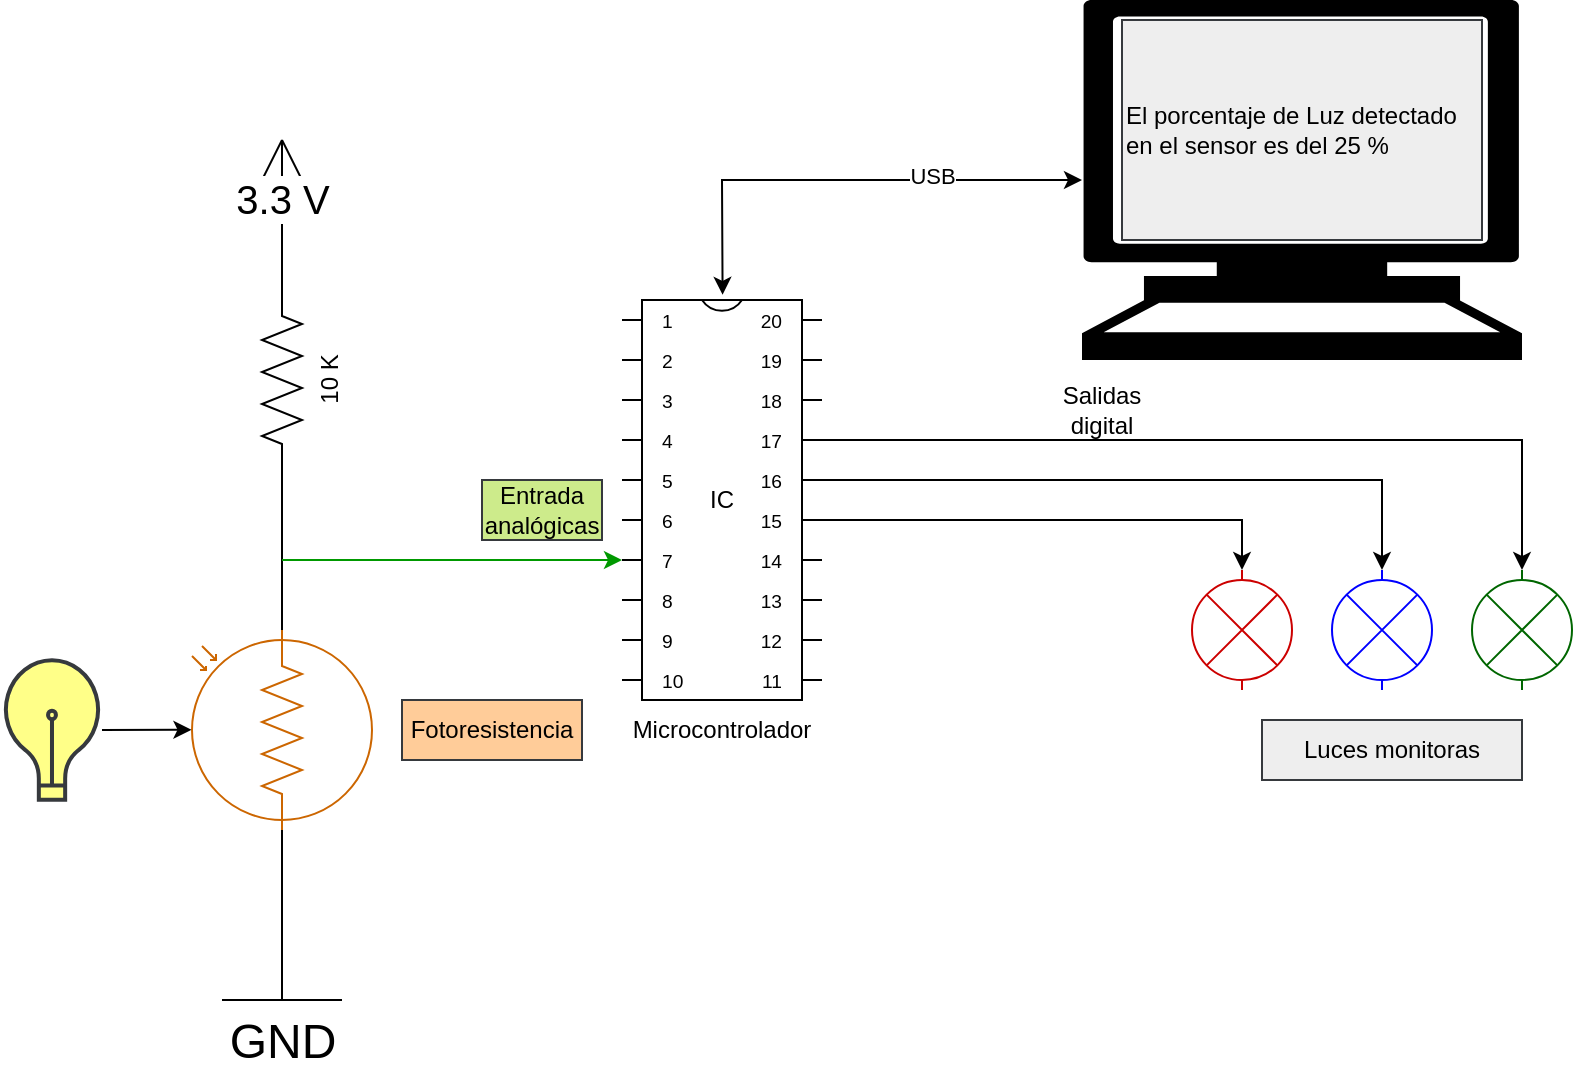 <mxfile version="22.0.2" type="device" pages="2">
  <diagram name="esquema" id="hjMt9iPzKAaseaPtPMlY">
    <mxGraphModel dx="1320" dy="970" grid="1" gridSize="10" guides="1" tooltips="1" connect="1" arrows="1" fold="1" page="1" pageScale="1" pageWidth="1100" pageHeight="850" math="0" shadow="0">
      <root>
        <mxCell id="0" />
        <mxCell id="1" parent="0" />
        <mxCell id="qRvLwgGvRC0xp7tfqWwg-1" value="" style="verticalLabelPosition=bottom;shadow=0;dashed=0;align=center;html=1;verticalAlign=top;shape=mxgraph.electrical.opto_electronics.photo_resistor_3;rotation=-90;strokeColor=#CC6600;" parent="1" vertex="1">
          <mxGeometry x="270" y="440" width="100" height="90" as="geometry" />
        </mxCell>
        <mxCell id="qRvLwgGvRC0xp7tfqWwg-4" value="10 K" style="pointerEvents=1;verticalLabelPosition=bottom;shadow=0;dashed=0;align=center;html=1;verticalAlign=top;shape=mxgraph.electrical.resistors.resistor_2;rotation=-90;" parent="1" vertex="1">
          <mxGeometry x="270" y="300" width="100" height="20" as="geometry" />
        </mxCell>
        <mxCell id="qRvLwgGvRC0xp7tfqWwg-9" value="IC" style="shadow=0;dashed=0;align=center;html=1;strokeWidth=1;shape=mxgraph.electrical.logic_gates.dual_inline_ic;labelNames=a,b,c,d,e,f,g,h,i,j,k,l,m,n,o,p,q,r,s,t;whiteSpace=wrap;" parent="1" vertex="1">
          <mxGeometry x="490" y="270" width="100" height="200" as="geometry" />
        </mxCell>
        <mxCell id="qRvLwgGvRC0xp7tfqWwg-16" value="" style="shape=mxgraph.signs.tech.computer;html=1;pointerEvents=1;fillColor=#000000;strokeColor=none;verticalLabelPosition=bottom;verticalAlign=top;align=center;" parent="1" vertex="1">
          <mxGeometry x="720" y="120" width="220" height="180" as="geometry" />
        </mxCell>
        <mxCell id="qRvLwgGvRC0xp7tfqWwg-17" value="GND" style="pointerEvents=1;verticalLabelPosition=bottom;shadow=0;dashed=0;align=center;html=1;verticalAlign=top;shape=mxgraph.electrical.signal_sources.vss2;fontSize=24;flipV=1;" parent="1" vertex="1">
          <mxGeometry x="290" y="580" width="60" height="40" as="geometry" />
        </mxCell>
        <mxCell id="qRvLwgGvRC0xp7tfqWwg-20" value="" style="endArrow=none;html=1;rounded=0;entryX=0;entryY=0.5;entryDx=0;entryDy=0;entryPerimeter=0;exitX=1;exitY=0.5;exitDx=0;exitDy=0;exitPerimeter=0;" parent="1" source="qRvLwgGvRC0xp7tfqWwg-1" target="qRvLwgGvRC0xp7tfqWwg-4" edge="1">
          <mxGeometry width="50" height="50" relative="1" as="geometry">
            <mxPoint x="320" y="430" as="sourcePoint" />
            <mxPoint x="590" y="490" as="targetPoint" />
          </mxGeometry>
        </mxCell>
        <mxCell id="qRvLwgGvRC0xp7tfqWwg-21" value="" style="endArrow=none;html=1;rounded=0;entryX=0;entryY=0.5;entryDx=0;entryDy=0;entryPerimeter=0;exitX=0.5;exitY=1;exitDx=0;exitDy=0;exitPerimeter=0;" parent="1" source="qRvLwgGvRC0xp7tfqWwg-17" target="qRvLwgGvRC0xp7tfqWwg-1" edge="1">
          <mxGeometry width="50" height="50" relative="1" as="geometry">
            <mxPoint x="300" y="650" as="sourcePoint" />
            <mxPoint x="350" y="600" as="targetPoint" />
          </mxGeometry>
        </mxCell>
        <mxCell id="qRvLwgGvRC0xp7tfqWwg-22" value="" style="endArrow=classic;html=1;rounded=0;entryX=0;entryY=0;entryDx=0;entryDy=130;entryPerimeter=0;fillColor=#cdeb8b;strokeColor=#009900;" parent="1" target="qRvLwgGvRC0xp7tfqWwg-9" edge="1">
          <mxGeometry width="50" height="50" relative="1" as="geometry">
            <mxPoint x="320" y="400" as="sourcePoint" />
            <mxPoint x="330" y="430" as="targetPoint" />
          </mxGeometry>
        </mxCell>
        <mxCell id="qRvLwgGvRC0xp7tfqWwg-23" value="" style="endArrow=classic;startArrow=classic;html=1;rounded=0;entryX=0;entryY=0.5;entryDx=0;entryDy=0;entryPerimeter=0;exitX=0.503;exitY=-0.013;exitDx=0;exitDy=0;exitPerimeter=0;" parent="1" source="qRvLwgGvRC0xp7tfqWwg-9" target="qRvLwgGvRC0xp7tfqWwg-16" edge="1">
          <mxGeometry width="50" height="50" relative="1" as="geometry">
            <mxPoint x="570" y="220" as="sourcePoint" />
            <mxPoint x="620" y="170" as="targetPoint" />
            <Array as="points">
              <mxPoint x="540" y="210" />
            </Array>
          </mxGeometry>
        </mxCell>
        <mxCell id="qRvLwgGvRC0xp7tfqWwg-24" value="USB" style="edgeLabel;html=1;align=center;verticalAlign=middle;resizable=0;points=[];" parent="qRvLwgGvRC0xp7tfqWwg-23" vertex="1" connectable="0">
          <mxGeometry x="0.369" y="2" relative="1" as="geometry">
            <mxPoint as="offset" />
          </mxGeometry>
        </mxCell>
        <mxCell id="qRvLwgGvRC0xp7tfqWwg-29" value="" style="endArrow=none;html=1;rounded=0;" parent="1" edge="1">
          <mxGeometry width="50" height="50" relative="1" as="geometry">
            <mxPoint x="310" y="210" as="sourcePoint" />
            <mxPoint x="320" y="190" as="targetPoint" />
          </mxGeometry>
        </mxCell>
        <mxCell id="qRvLwgGvRC0xp7tfqWwg-30" value="" style="endArrow=none;html=1;rounded=0;" parent="1" edge="1">
          <mxGeometry width="50" height="50" relative="1" as="geometry">
            <mxPoint x="330" y="210" as="sourcePoint" />
            <mxPoint x="320" y="190" as="targetPoint" />
          </mxGeometry>
        </mxCell>
        <mxCell id="qRvLwgGvRC0xp7tfqWwg-31" value="" style="endArrow=none;html=1;rounded=0;" parent="1" edge="1">
          <mxGeometry width="50" height="50" relative="1" as="geometry">
            <mxPoint x="320" y="190" as="sourcePoint" />
            <mxPoint x="320" y="260" as="targetPoint" />
          </mxGeometry>
        </mxCell>
        <mxCell id="qRvLwgGvRC0xp7tfqWwg-32" value="3.3 V" style="edgeLabel;html=1;align=center;verticalAlign=middle;resizable=0;points=[];fontStyle=0;fontSize=20;" parent="qRvLwgGvRC0xp7tfqWwg-31" vertex="1" connectable="0">
          <mxGeometry x="-0.166" relative="1" as="geometry">
            <mxPoint as="offset" />
          </mxGeometry>
        </mxCell>
        <mxCell id="qRvLwgGvRC0xp7tfqWwg-34" value="" style="html=1;verticalLabelPosition=bottom;align=center;labelBackgroundColor=#ffffff;verticalAlign=top;strokeWidth=2;strokeColor=#36393d;shadow=0;dashed=0;shape=mxgraph.ios7.icons.lightbulb;fillColor=#ffff88;" parent="1" vertex="1">
          <mxGeometry x="180" y="450.15" width="50" height="69.7" as="geometry" />
        </mxCell>
        <mxCell id="qRvLwgGvRC0xp7tfqWwg-35" value="" style="endArrow=classic;html=1;rounded=0;entryX=0.501;entryY=-0.003;entryDx=0;entryDy=0;entryPerimeter=0;" parent="1" source="qRvLwgGvRC0xp7tfqWwg-34" target="qRvLwgGvRC0xp7tfqWwg-1" edge="1">
          <mxGeometry width="50" height="50" relative="1" as="geometry">
            <mxPoint x="410" y="550" as="sourcePoint" />
            <mxPoint x="270" y="500" as="targetPoint" />
          </mxGeometry>
        </mxCell>
        <mxCell id="qRvLwgGvRC0xp7tfqWwg-42" value="" style="pointerEvents=1;verticalLabelPosition=bottom;shadow=0;dashed=0;align=center;html=1;verticalAlign=top;shape=mxgraph.electrical.miscellaneous.light_bulb;rotation=90;strokeColor=#CC0000;" parent="1" vertex="1">
          <mxGeometry x="770" y="410" width="60" height="50" as="geometry" />
        </mxCell>
        <mxCell id="qRvLwgGvRC0xp7tfqWwg-43" value="" style="pointerEvents=1;verticalLabelPosition=bottom;shadow=0;dashed=0;align=center;html=1;verticalAlign=top;shape=mxgraph.electrical.miscellaneous.light_bulb;rotation=90;strokeColor=#006600;" parent="1" vertex="1">
          <mxGeometry x="910" y="410" width="60" height="50" as="geometry" />
        </mxCell>
        <mxCell id="qRvLwgGvRC0xp7tfqWwg-44" value="" style="pointerEvents=1;verticalLabelPosition=bottom;shadow=0;dashed=0;align=center;html=1;verticalAlign=top;shape=mxgraph.electrical.miscellaneous.light_bulb;rotation=90;strokeColor=#0000FF;" parent="1" vertex="1">
          <mxGeometry x="840" y="410" width="60" height="50" as="geometry" />
        </mxCell>
        <mxCell id="qRvLwgGvRC0xp7tfqWwg-46" style="edgeStyle=orthogonalEdgeStyle;rounded=0;orthogonalLoop=1;jettySize=auto;html=1;exitX=1;exitY=0;exitDx=0;exitDy=110;exitPerimeter=0;entryX=0;entryY=0.5;entryDx=0;entryDy=0;entryPerimeter=0;" parent="1" source="qRvLwgGvRC0xp7tfqWwg-9" target="qRvLwgGvRC0xp7tfqWwg-42" edge="1">
          <mxGeometry relative="1" as="geometry" />
        </mxCell>
        <mxCell id="qRvLwgGvRC0xp7tfqWwg-47" style="edgeStyle=orthogonalEdgeStyle;rounded=0;orthogonalLoop=1;jettySize=auto;html=1;exitX=1;exitY=0;exitDx=0;exitDy=90;exitPerimeter=0;entryX=0;entryY=0.5;entryDx=0;entryDy=0;entryPerimeter=0;" parent="1" source="qRvLwgGvRC0xp7tfqWwg-9" target="qRvLwgGvRC0xp7tfqWwg-44" edge="1">
          <mxGeometry relative="1" as="geometry" />
        </mxCell>
        <mxCell id="qRvLwgGvRC0xp7tfqWwg-48" style="edgeStyle=orthogonalEdgeStyle;rounded=0;orthogonalLoop=1;jettySize=auto;html=1;exitX=1;exitY=0;exitDx=0;exitDy=70;exitPerimeter=0;entryX=0;entryY=0.5;entryDx=0;entryDy=0;entryPerimeter=0;" parent="1" source="qRvLwgGvRC0xp7tfqWwg-9" target="qRvLwgGvRC0xp7tfqWwg-43" edge="1">
          <mxGeometry relative="1" as="geometry" />
        </mxCell>
        <mxCell id="qRvLwgGvRC0xp7tfqWwg-49" value="Fotoresistencia" style="text;html=1;strokeColor=#36393d;fillColor=#ffcc99;align=center;verticalAlign=middle;whiteSpace=wrap;rounded=0;" parent="1" vertex="1">
          <mxGeometry x="380" y="470" width="90" height="30" as="geometry" />
        </mxCell>
        <mxCell id="qRvLwgGvRC0xp7tfqWwg-50" value="Luces monitoras" style="text;html=1;strokeColor=#36393d;fillColor=#eeeeee;align=center;verticalAlign=middle;whiteSpace=wrap;rounded=0;" parent="1" vertex="1">
          <mxGeometry x="810" y="480" width="130" height="30" as="geometry" />
        </mxCell>
        <mxCell id="qRvLwgGvRC0xp7tfqWwg-51" value="Entrada analógicas" style="text;html=1;strokeColor=#36393d;fillColor=#cdeb8b;align=center;verticalAlign=middle;whiteSpace=wrap;rounded=0;" parent="1" vertex="1">
          <mxGeometry x="420" y="360" width="60" height="30" as="geometry" />
        </mxCell>
        <mxCell id="qRvLwgGvRC0xp7tfqWwg-52" value="Salidas digital" style="text;html=1;strokeColor=none;fillColor=none;align=center;verticalAlign=middle;whiteSpace=wrap;rounded=0;" parent="1" vertex="1">
          <mxGeometry x="700" y="310" width="60" height="30" as="geometry" />
        </mxCell>
        <mxCell id="qRvLwgGvRC0xp7tfqWwg-53" value="El porcentaje de Luz detectado en el sensor es del 25 %" style="text;html=1;strokeColor=#36393d;fillColor=#eeeeee;align=left;verticalAlign=middle;whiteSpace=wrap;rounded=0;" parent="1" vertex="1">
          <mxGeometry x="740" y="130" width="180" height="110" as="geometry" />
        </mxCell>
        <mxCell id="qRvLwgGvRC0xp7tfqWwg-54" value="Microcontrolador" style="text;html=1;strokeColor=none;fillColor=none;align=center;verticalAlign=middle;whiteSpace=wrap;rounded=0;" parent="1" vertex="1">
          <mxGeometry x="490" y="470" width="100" height="30" as="geometry" />
        </mxCell>
      </root>
    </mxGraphModel>
  </diagram>
  <diagram id="g5JLZ4euQ82lR4TPCpVT" name="algoritmo">
    <mxGraphModel dx="1320" dy="970" grid="1" gridSize="10" guides="1" tooltips="1" connect="1" arrows="1" fold="1" page="1" pageScale="1" pageWidth="1100" pageHeight="850" math="0" shadow="0">
      <root>
        <mxCell id="0" />
        <mxCell id="1" parent="0" />
        <mxCell id="w_ivEqjEJ0EUp2kRddCD-4" style="edgeStyle=orthogonalEdgeStyle;rounded=0;orthogonalLoop=1;jettySize=auto;html=1;exitX=0.5;exitY=1;exitDx=0;exitDy=0;exitPerimeter=0;entryX=0.5;entryY=0;entryDx=0;entryDy=0;" parent="1" source="amwCYy8vVHqJ8S_3RTdE-1" target="w_ivEqjEJ0EUp2kRddCD-1" edge="1">
          <mxGeometry relative="1" as="geometry" />
        </mxCell>
        <mxCell id="amwCYy8vVHqJ8S_3RTdE-1" value="Inicio de programa" style="strokeWidth=2;html=1;shape=mxgraph.flowchart.start_1;whiteSpace=wrap;fontFamily=Gochi Hand;fontSource=https%3A%2F%2Ffonts.googleapis.com%2Fcss%3Ffamily%3DGochi%2BHand;fontSize=15;" parent="1" vertex="1">
          <mxGeometry x="430" y="10" width="100" height="60" as="geometry" />
        </mxCell>
        <mxCell id="w_ivEqjEJ0EUp2kRddCD-5" style="edgeStyle=orthogonalEdgeStyle;rounded=0;orthogonalLoop=1;jettySize=auto;html=1;exitX=0.5;exitY=1;exitDx=0;exitDy=0;entryX=0.5;entryY=0;entryDx=0;entryDy=0;" parent="1" source="w_ivEqjEJ0EUp2kRddCD-1" target="w_ivEqjEJ0EUp2kRddCD-2" edge="1">
          <mxGeometry relative="1" as="geometry" />
        </mxCell>
        <mxCell id="w_ivEqjEJ0EUp2kRddCD-1" value="Configurar pin analógico&lt;br&gt;(Entrada de información)" style="rounded=1;whiteSpace=wrap;html=1;absoluteArcSize=1;arcSize=14;strokeWidth=2;fontFamily=Gochi Hand;fontSource=https%3A%2F%2Ffonts.googleapis.com%2Fcss%3Ffamily%3DGochi%2BHand;fontSize=15;" parent="1" vertex="1">
          <mxGeometry x="400" y="90" width="160" height="60" as="geometry" />
        </mxCell>
        <mxCell id="w_ivEqjEJ0EUp2kRddCD-6" style="edgeStyle=orthogonalEdgeStyle;rounded=0;orthogonalLoop=1;jettySize=auto;html=1;exitX=0.5;exitY=1;exitDx=0;exitDy=0;entryX=0.5;entryY=0;entryDx=0;entryDy=0;" parent="1" source="w_ivEqjEJ0EUp2kRddCD-2" target="w_ivEqjEJ0EUp2kRddCD-3" edge="1">
          <mxGeometry relative="1" as="geometry" />
        </mxCell>
        <mxCell id="w_ivEqjEJ0EUp2kRddCD-2" value="Configurar pines digitales&lt;br&gt;(Salida de información)" style="rounded=1;whiteSpace=wrap;html=1;absoluteArcSize=1;arcSize=14;strokeWidth=2;fontFamily=Gochi Hand;fontSource=https%3A%2F%2Ffonts.googleapis.com%2Fcss%3Ffamily%3DGochi%2BHand;fontSize=15;" parent="1" vertex="1">
          <mxGeometry x="405" y="180" width="150" height="50" as="geometry" />
        </mxCell>
        <mxCell id="w_ivEqjEJ0EUp2kRddCD-10" style="edgeStyle=orthogonalEdgeStyle;rounded=0;orthogonalLoop=1;jettySize=auto;html=1;exitX=0.5;exitY=1;exitDx=0;exitDy=0;entryX=0.5;entryY=0;entryDx=0;entryDy=0;" parent="1" source="w_ivEqjEJ0EUp2kRddCD-3" target="w_ivEqjEJ0EUp2kRddCD-7" edge="1">
          <mxGeometry relative="1" as="geometry" />
        </mxCell>
        <mxCell id="w_ivEqjEJ0EUp2kRddCD-3" value="Leer pin ADC" style="rounded=1;whiteSpace=wrap;html=1;absoluteArcSize=1;arcSize=14;strokeWidth=2;fontFamily=Gochi Hand;fontSource=https%3A%2F%2Ffonts.googleapis.com%2Fcss%3Ffamily%3DGochi%2BHand;fontSize=15;" parent="1" vertex="1">
          <mxGeometry x="430" y="270" width="100" height="50" as="geometry" />
        </mxCell>
        <mxCell id="w_ivEqjEJ0EUp2kRddCD-7" value="Convertir el valor ADC a porcentaje" style="rounded=1;whiteSpace=wrap;html=1;absoluteArcSize=1;arcSize=14;strokeWidth=2;fontFamily=Gochi Hand;fontSource=https%3A%2F%2Ffonts.googleapis.com%2Fcss%3Ffamily%3DGochi%2BHand;fontSize=15;" parent="1" vertex="1">
          <mxGeometry x="430" y="345" width="100" height="50" as="geometry" />
        </mxCell>
        <mxCell id="w_ivEqjEJ0EUp2kRddCD-9" style="edgeStyle=orthogonalEdgeStyle;rounded=0;orthogonalLoop=1;jettySize=auto;html=1;exitX=0.5;exitY=1;exitDx=0;exitDy=0;exitPerimeter=0;entryX=1;entryY=0.5;entryDx=0;entryDy=0;dashed=1;" parent="1" source="w_ivEqjEJ0EUp2kRddCD-8" target="w_ivEqjEJ0EUp2kRddCD-3" edge="1">
          <mxGeometry relative="1" as="geometry" />
        </mxCell>
        <mxCell id="w_ivEqjEJ0EUp2kRddCD-8" value="Los valores convertidos son enteros de una resolución determinada por el ADC del microcontrolador" style="shape=note;size=20;whiteSpace=wrap;html=1;fontSize=15;fontFamily=Gochi Hand;fontSource=https%3A%2F%2Ffonts.googleapis.com%2Fcss%3Ffamily%3DGochi%2BHand;dashed=1;align=left;" parent="1" vertex="1">
          <mxGeometry x="600" y="130" width="220" height="80" as="geometry" />
        </mxCell>
        <mxCell id="w_ivEqjEJ0EUp2kRddCD-14" style="edgeStyle=orthogonalEdgeStyle;rounded=0;orthogonalLoop=1;jettySize=auto;html=1;exitX=0;exitY=0;exitDx=240;exitDy=130;exitPerimeter=0;entryX=0;entryY=0.5;entryDx=0;entryDy=0;dashed=1;" parent="1" source="w_ivEqjEJ0EUp2kRddCD-13" target="w_ivEqjEJ0EUp2kRddCD-7" edge="1">
          <mxGeometry relative="1" as="geometry" />
        </mxCell>
        <mxCell id="w_ivEqjEJ0EUp2kRddCD-13" value="Tenga presente que es necesario caracterizar el sensor; requiere entonces conocer los valores máximos y mínimos que podrá obtenerse de éste en una configuración específica como también en unas condiciones ambientales. Basado en esa información podrá determinar una ecuación que represente el comportamiento de la variable a medir y entregvar el resultado en un formato que corresponda a las características de la variable física." style="shape=note;size=20;whiteSpace=wrap;html=1;fontSize=15;fontFamily=Gochi Hand;fontSource=https%3A%2F%2Ffonts.googleapis.com%2Fcss%3Ffamily%3DGochi%2BHand;dashed=1;align=left;" parent="1" vertex="1">
          <mxGeometry x="110" y="140" width="240" height="240" as="geometry" />
        </mxCell>
        <mxCell id="mcL9B0IvVQsCD-PF-cvb-3" style="edgeStyle=orthogonalEdgeStyle;rounded=0;orthogonalLoop=1;jettySize=auto;html=1;exitX=1;exitY=0.5;exitDx=0;exitDy=0;exitPerimeter=0;entryX=0.5;entryY=0;entryDx=0;entryDy=0;" parent="1" source="w_ivEqjEJ0EUp2kRddCD-15" target="mcL9B0IvVQsCD-PF-cvb-2" edge="1">
          <mxGeometry relative="1" as="geometry" />
        </mxCell>
        <mxCell id="mcL9B0IvVQsCD-PF-cvb-6" value="Sí" style="edgeLabel;html=1;align=center;verticalAlign=middle;resizable=0;points=[];fontStyle=0;fontSize=15;fontFamily=Gochi Hand;fontSource=https%3A%2F%2Ffonts.googleapis.com%2Fcss%3Ffamily%3DGochi%2BHand;" parent="mcL9B0IvVQsCD-PF-cvb-3" vertex="1" connectable="0">
          <mxGeometry x="-0.304" relative="1" as="geometry">
            <mxPoint as="offset" />
          </mxGeometry>
        </mxCell>
        <mxCell id="w_ivEqjEJ0EUp2kRddCD-15" value="Intensidad de&lt;br&gt;luz &amp;gt; 75 %" style="strokeWidth=2;html=1;shape=mxgraph.flowchart.decision;whiteSpace=wrap;fontSize=15;fontFamily=Gochi Hand;fontSource=https%3A%2F%2Ffonts.googleapis.com%2Fcss%3Ffamily%3DGochi%2BHand;" parent="1" vertex="1">
          <mxGeometry x="420" y="420" width="120" height="100" as="geometry" />
        </mxCell>
        <mxCell id="mcL9B0IvVQsCD-PF-cvb-1" style="edgeStyle=orthogonalEdgeStyle;rounded=0;orthogonalLoop=1;jettySize=auto;html=1;exitX=0.5;exitY=1;exitDx=0;exitDy=0;entryX=0.5;entryY=0;entryDx=0;entryDy=0;entryPerimeter=0;" parent="1" source="w_ivEqjEJ0EUp2kRddCD-7" target="w_ivEqjEJ0EUp2kRddCD-15" edge="1">
          <mxGeometry relative="1" as="geometry" />
        </mxCell>
        <mxCell id="mcL9B0IvVQsCD-PF-cvb-2" value="Encender testigo verde" style="rounded=1;whiteSpace=wrap;html=1;absoluteArcSize=1;arcSize=14;strokeWidth=2;fontFamily=Gochi Hand;fontSource=https%3A%2F%2Ffonts.googleapis.com%2Fcss%3Ffamily%3DGochi%2BHand;fontSize=15;" parent="1" vertex="1">
          <mxGeometry x="550" y="490" width="100" height="50" as="geometry" />
        </mxCell>
        <mxCell id="Mbceo7IjfNneeJ4iRkqo-8" style="edgeStyle=orthogonalEdgeStyle;rounded=0;orthogonalLoop=1;jettySize=auto;html=1;exitX=0.5;exitY=1;exitDx=0;exitDy=0;exitPerimeter=0;entryX=0.5;entryY=0;entryDx=0;entryDy=0;" parent="1" source="mcL9B0IvVQsCD-PF-cvb-4" target="mcL9B0IvVQsCD-PF-cvb-5" edge="1">
          <mxGeometry relative="1" as="geometry" />
        </mxCell>
        <mxCell id="mcL9B0IvVQsCD-PF-cvb-4" value="Visualizar el valor&lt;br&gt;de la intensidad de luz en&lt;br&gt;pantalla" style="strokeWidth=2;html=1;shape=mxgraph.flowchart.display;whiteSpace=wrap;fontSize=16;fontFamily=Gochi Hand;fontSource=https%3A%2F%2Ffonts.googleapis.com%2Fcss%3Ffamily%3DGochi%2BHand;" parent="1" vertex="1">
          <mxGeometry x="345" y="650" width="210" height="70" as="geometry" />
        </mxCell>
        <mxCell id="Mbceo7IjfNneeJ4iRkqo-9" style="edgeStyle=orthogonalEdgeStyle;rounded=0;orthogonalLoop=1;jettySize=auto;html=1;exitX=1;exitY=0.5;exitDx=0;exitDy=0;entryX=0.5;entryY=0;entryDx=0;entryDy=0;" parent="1" source="mcL9B0IvVQsCD-PF-cvb-5" target="w_ivEqjEJ0EUp2kRddCD-3" edge="1">
          <mxGeometry relative="1" as="geometry">
            <Array as="points">
              <mxPoint x="670" y="765" />
              <mxPoint x="670" y="250" />
              <mxPoint x="480" y="250" />
            </Array>
          </mxGeometry>
        </mxCell>
        <mxCell id="mcL9B0IvVQsCD-PF-cvb-5" value="Esperar un tiempo" style="rounded=1;whiteSpace=wrap;html=1;absoluteArcSize=1;arcSize=14;strokeWidth=2;fontFamily=Gochi Hand;fontSource=https%3A%2F%2Ffonts.googleapis.com%2Fcss%3Ffamily%3DGochi%2BHand;fontSize=15;" parent="1" vertex="1">
          <mxGeometry x="400" y="740" width="100" height="50" as="geometry" />
        </mxCell>
        <mxCell id="mcL9B0IvVQsCD-PF-cvb-11" style="edgeStyle=orthogonalEdgeStyle;rounded=0;orthogonalLoop=1;jettySize=auto;html=1;exitX=1;exitY=0.5;exitDx=0;exitDy=0;exitPerimeter=0;entryX=0.5;entryY=0;entryDx=0;entryDy=0;" parent="1" source="mcL9B0IvVQsCD-PF-cvb-8" target="mcL9B0IvVQsCD-PF-cvb-9" edge="1">
          <mxGeometry relative="1" as="geometry" />
        </mxCell>
        <mxCell id="mcL9B0IvVQsCD-PF-cvb-13" value="Sí" style="edgeLabel;html=1;align=center;verticalAlign=middle;resizable=0;points=[];fontSize=15;fontFamily=Gochi Hand;fontSource=https%3A%2F%2Ffonts.googleapis.com%2Fcss%3Ffamily%3DGochi%2BHand;" parent="mcL9B0IvVQsCD-PF-cvb-11" vertex="1" connectable="0">
          <mxGeometry x="-0.547" y="4" relative="1" as="geometry">
            <mxPoint as="offset" />
          </mxGeometry>
        </mxCell>
        <mxCell id="Mbceo7IjfNneeJ4iRkqo-4" style="edgeStyle=orthogonalEdgeStyle;rounded=0;orthogonalLoop=1;jettySize=auto;html=1;exitX=0;exitY=0.5;exitDx=0;exitDy=0;exitPerimeter=0;entryX=0.5;entryY=0;entryDx=0;entryDy=0;" parent="1" source="mcL9B0IvVQsCD-PF-cvb-8" target="Mbceo7IjfNneeJ4iRkqo-2" edge="1">
          <mxGeometry relative="1" as="geometry" />
        </mxCell>
        <mxCell id="Mbceo7IjfNneeJ4iRkqo-14" value="No" style="edgeLabel;html=1;align=center;verticalAlign=middle;resizable=0;points=[];fontSize=15;fontFamily=Gochi Hand;fontSource=https%3A%2F%2Ffonts.googleapis.com%2Fcss%3Ffamily%3DGochi%2BHand;" parent="Mbceo7IjfNneeJ4iRkqo-4" vertex="1" connectable="0">
          <mxGeometry x="0.145" y="-2" relative="1" as="geometry">
            <mxPoint as="offset" />
          </mxGeometry>
        </mxCell>
        <mxCell id="mcL9B0IvVQsCD-PF-cvb-8" value="Intensidad de&lt;br&gt;luz &amp;gt; 50 %" style="strokeWidth=2;html=1;shape=mxgraph.flowchart.decision;whiteSpace=wrap;fontSize=15;fontFamily=Gochi Hand;fontSource=https%3A%2F%2Ffonts.googleapis.com%2Fcss%3Ffamily%3DGochi%2BHand;" parent="1" vertex="1">
          <mxGeometry x="260" y="490" width="120" height="100" as="geometry" />
        </mxCell>
        <mxCell id="mcL9B0IvVQsCD-PF-cvb-9" value="Encender testigo amarillo" style="rounded=1;whiteSpace=wrap;html=1;absoluteArcSize=1;arcSize=14;strokeWidth=2;fontFamily=Gochi Hand;fontSource=https%3A%2F%2Ffonts.googleapis.com%2Fcss%3Ffamily%3DGochi%2BHand;fontSize=15;" parent="1" vertex="1">
          <mxGeometry x="400" y="560" width="100" height="50" as="geometry" />
        </mxCell>
        <mxCell id="mcL9B0IvVQsCD-PF-cvb-12" style="edgeStyle=orthogonalEdgeStyle;rounded=0;orthogonalLoop=1;jettySize=auto;html=1;exitX=0.5;exitY=1;exitDx=0;exitDy=0;entryX=0.5;entryY=0;entryDx=0;entryDy=0;entryPerimeter=0;" parent="1" source="mcL9B0IvVQsCD-PF-cvb-9" target="mcL9B0IvVQsCD-PF-cvb-4" edge="1">
          <mxGeometry relative="1" as="geometry" />
        </mxCell>
        <mxCell id="Mbceo7IjfNneeJ4iRkqo-5" style="edgeStyle=orthogonalEdgeStyle;rounded=0;orthogonalLoop=1;jettySize=auto;html=1;exitX=1;exitY=0.5;exitDx=0;exitDy=0;entryX=0.5;entryY=0;entryDx=0;entryDy=0;entryPerimeter=0;" parent="1" source="Mbceo7IjfNneeJ4iRkqo-2" target="mcL9B0IvVQsCD-PF-cvb-4" edge="1">
          <mxGeometry relative="1" as="geometry">
            <mxPoint x="480" y="690" as="targetPoint" />
            <Array as="points">
              <mxPoint x="450" y="625" />
            </Array>
          </mxGeometry>
        </mxCell>
        <mxCell id="Mbceo7IjfNneeJ4iRkqo-2" value="Encender testigo rojo" style="rounded=1;whiteSpace=wrap;html=1;absoluteArcSize=1;arcSize=14;strokeWidth=2;fontFamily=Gochi Hand;fontSource=https%3A%2F%2Ffonts.googleapis.com%2Fcss%3Ffamily%3DGochi%2BHand;fontSize=15;" parent="1" vertex="1">
          <mxGeometry x="190" y="600" width="100" height="50" as="geometry" />
        </mxCell>
        <mxCell id="Mbceo7IjfNneeJ4iRkqo-3" style="edgeStyle=orthogonalEdgeStyle;rounded=0;orthogonalLoop=1;jettySize=auto;html=1;exitX=0;exitY=0.5;exitDx=0;exitDy=0;exitPerimeter=0;entryX=0.5;entryY=0;entryDx=0;entryDy=0;entryPerimeter=0;" parent="1" source="w_ivEqjEJ0EUp2kRddCD-15" target="mcL9B0IvVQsCD-PF-cvb-8" edge="1">
          <mxGeometry relative="1" as="geometry" />
        </mxCell>
        <mxCell id="Mbceo7IjfNneeJ4iRkqo-11" value="No" style="edgeLabel;html=1;align=center;verticalAlign=middle;resizable=0;points=[];fontSize=15;fontFamily=Gochi Hand;fontSource=https%3A%2F%2Ffonts.googleapis.com%2Fcss%3Ffamily%3DGochi%2BHand;" parent="Mbceo7IjfNneeJ4iRkqo-3" vertex="1" connectable="0">
          <mxGeometry x="0.003" y="-1" relative="1" as="geometry">
            <mxPoint as="offset" />
          </mxGeometry>
        </mxCell>
        <mxCell id="Mbceo7IjfNneeJ4iRkqo-7" style="edgeStyle=orthogonalEdgeStyle;rounded=0;orthogonalLoop=1;jettySize=auto;html=1;exitX=0.5;exitY=1;exitDx=0;exitDy=0;entryX=0.5;entryY=0;entryDx=0;entryDy=0;entryPerimeter=0;" parent="1" source="mcL9B0IvVQsCD-PF-cvb-2" target="mcL9B0IvVQsCD-PF-cvb-4" edge="1">
          <mxGeometry relative="1" as="geometry">
            <Array as="points">
              <mxPoint x="600" y="630" />
              <mxPoint x="450" y="630" />
            </Array>
          </mxGeometry>
        </mxCell>
        <mxCell id="Mbceo7IjfNneeJ4iRkqo-10" value="Fin" style="strokeWidth=2;html=1;shape=mxgraph.flowchart.start_1;whiteSpace=wrap;fontFamily=Gochi Hand;fontSource=https%3A%2F%2Ffonts.googleapis.com%2Fcss%3Ffamily%3DGochi%2BHand;fontSize=15;" parent="1" vertex="1">
          <mxGeometry x="417.5" y="810" width="72.5" height="30" as="geometry" />
        </mxCell>
      </root>
    </mxGraphModel>
  </diagram>
</mxfile>
